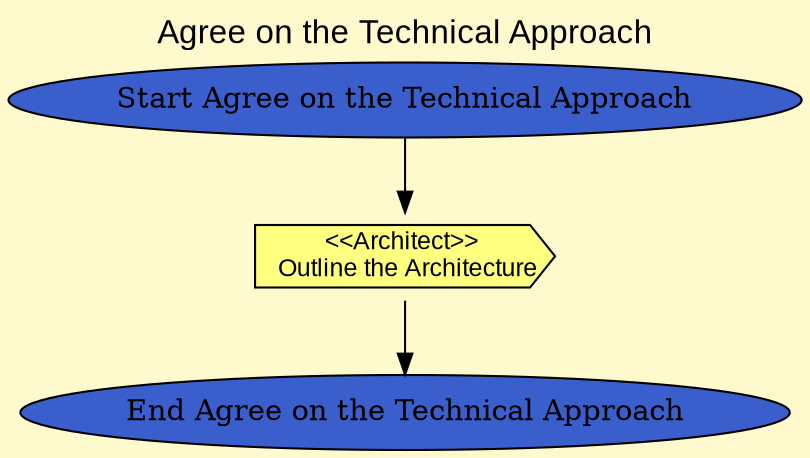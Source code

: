 digraph agreeOnTheTechnicalApproach	 {
  graph [
    fontsize = 16,
    fontname = Arial,
    label = "Agree on the Technical Approach",
    labelloc = t,
    bgcolor = "lemonchiffon"
  ];
	
    "Activity Start 1 1 4 0 0 0 0 Agree on the Technical Approach |" -> "Activity Task 1 1 4 1 3 0 0 Outline the Architecture | Architect";
	"Activity Task 1 1 4 1 3 0 0 Outline the Architecture | Architect" -> "Activity End 1 1 4 0 0 0 0 Agree on the Technical Approach |";
	
	"Activity Start 1 1 4 0 0 0 0 Agree on the Technical Approach |" [shape=ellipse,label="Start Agree on the Technical Approach",fillcolor =royalblue3,style=filled];
	"Activity End 1 1 4 0 0 0 0 Agree on the Technical Approach |" [shape=ellipse,label="End Agree on the Technical Approach",fillcolor =royalblue3,style=filled];
	
		
	"Activity Task 1 1 4 1 3 0 0 Outline the Architecture | Architect" [
    		shape = cds,
    		label = "<<Architect>> \n Outline the Architecture",
    		margin="0.11,0.11",  
	   		URL = "./OutlineTheArchitecture/outlineTheArchitecture.html",
    		fillcolor = "#ffff80",
    		style = filled,
    		fontname = Arial,
	   		fontsize = 12 
  	];	

		

	
	
}